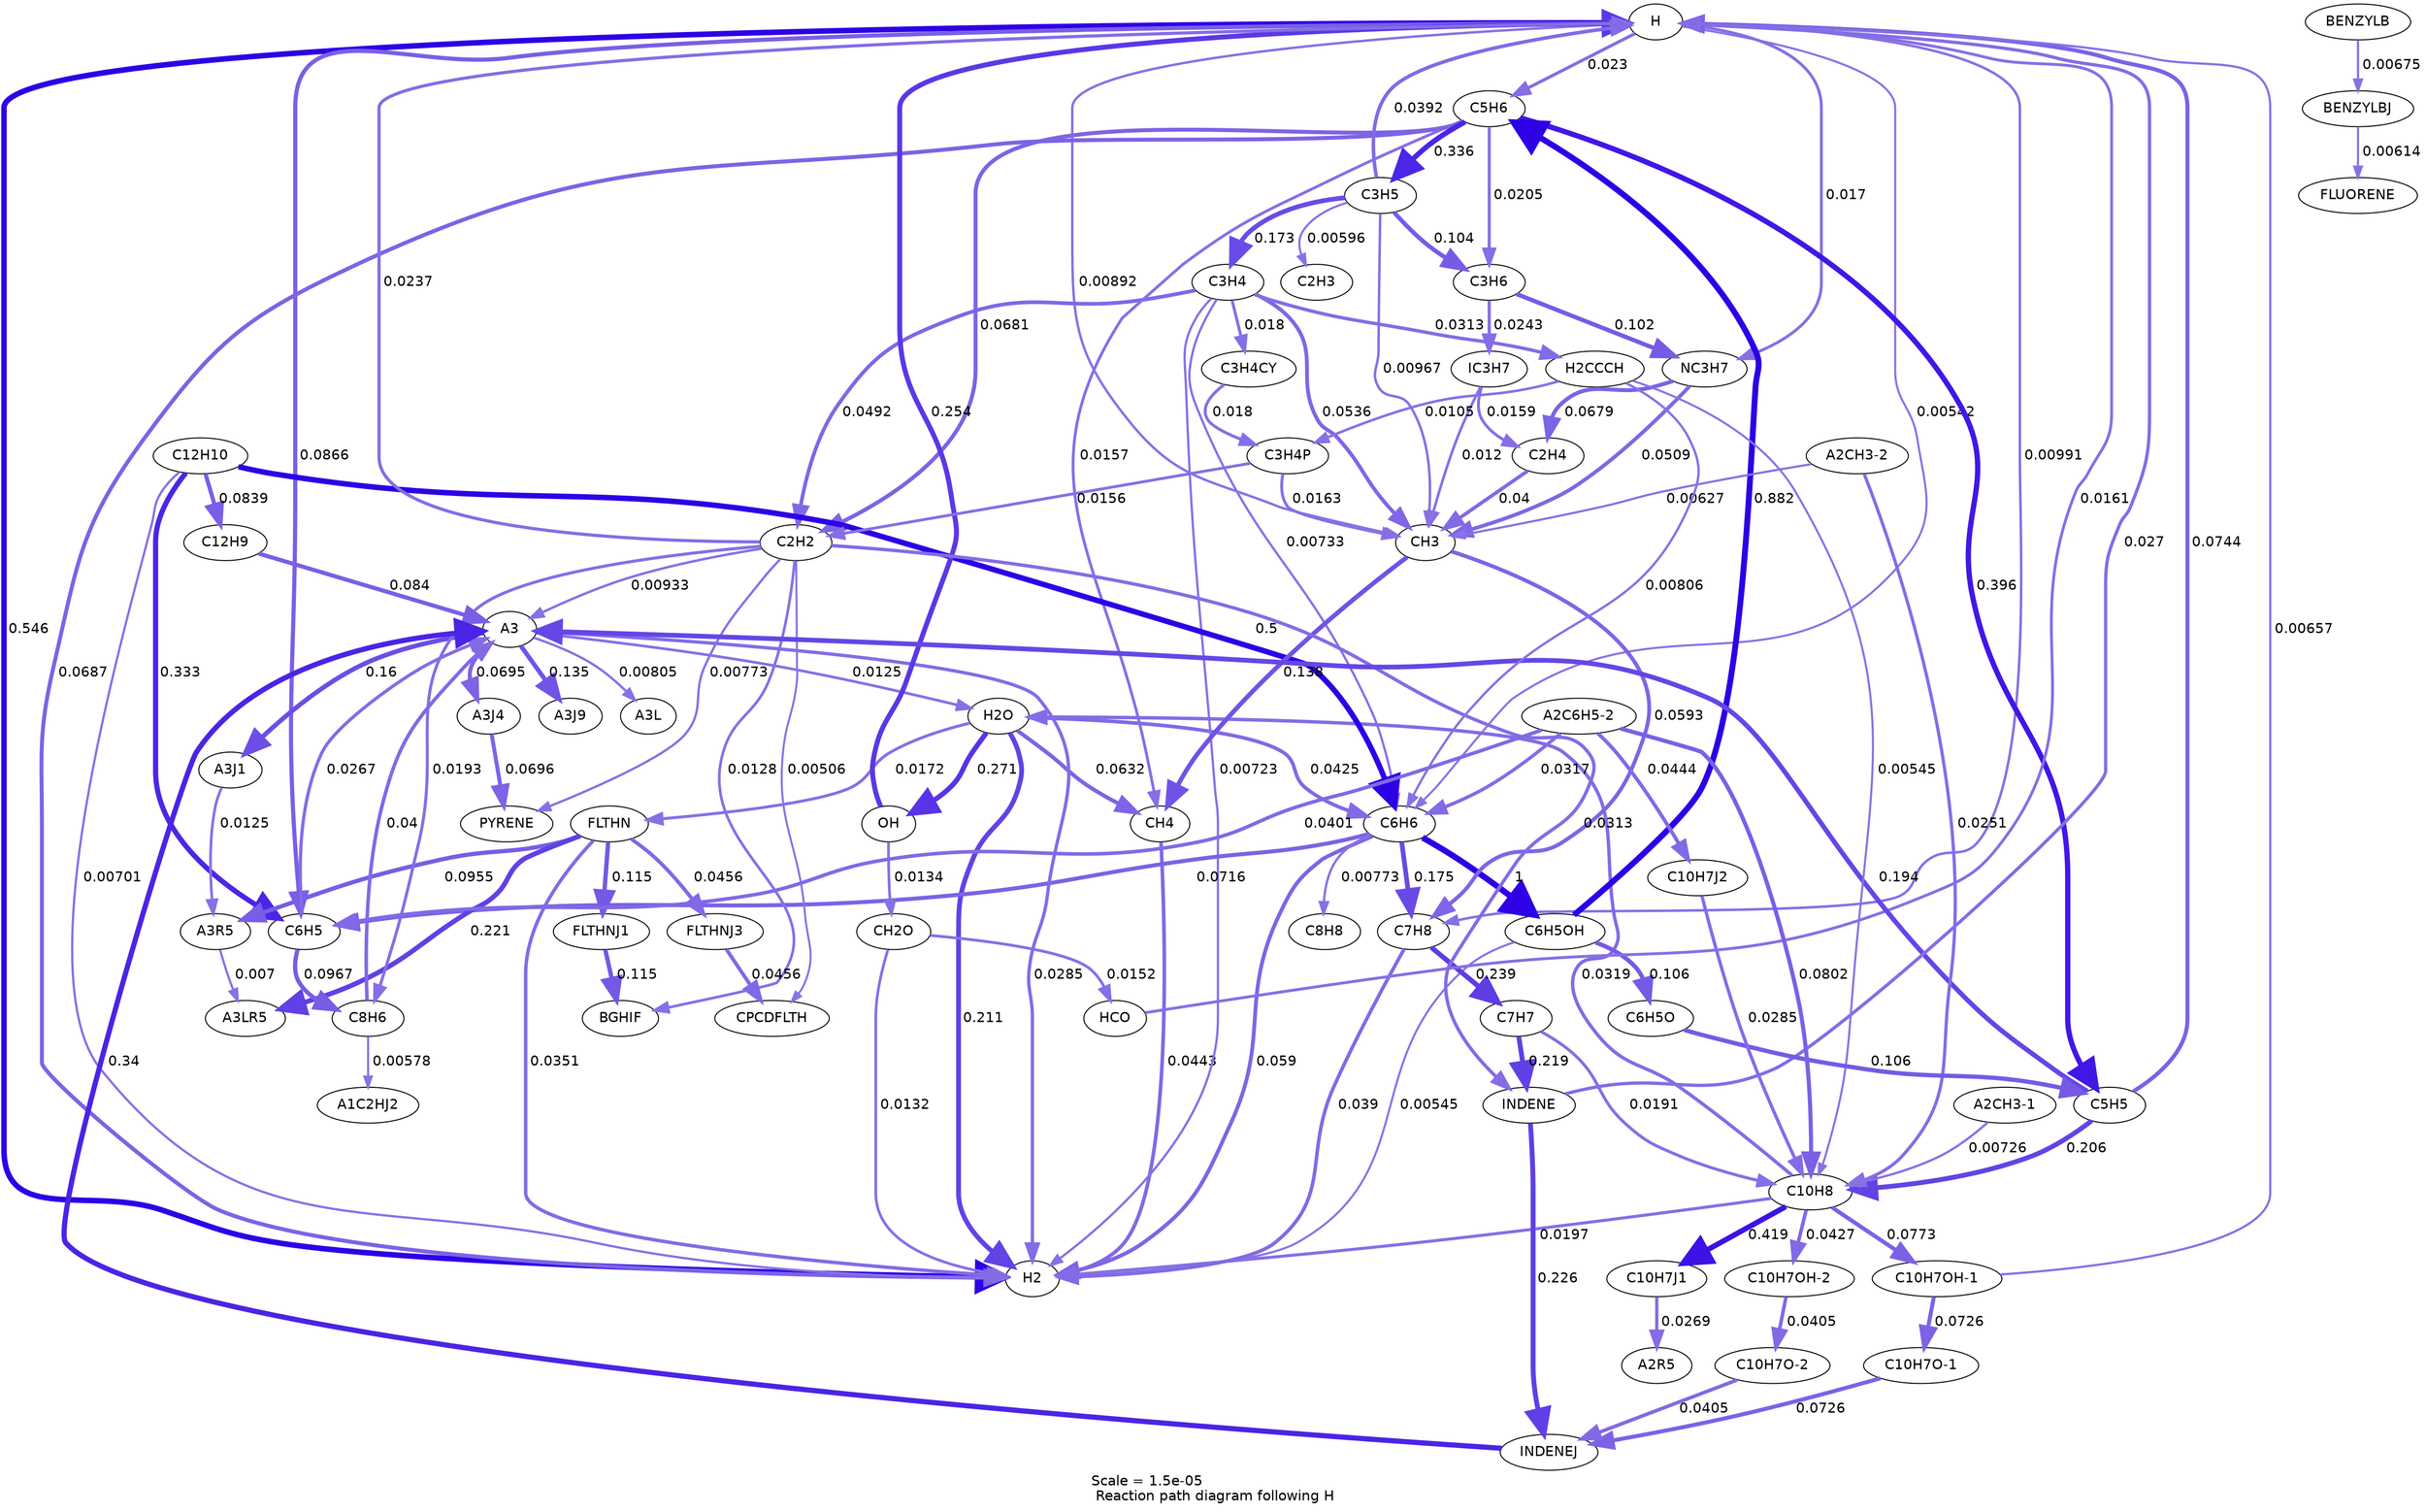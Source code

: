 digraph reaction_paths {
center=1;
s0 -> s1[fontname="Helvetica", style="setlinewidth(5.54)", arrowsize=2.77, color="0.7, 1.05, 0.9"
, label=" 0.546"];
s10 -> s1[fontname="Helvetica", style="setlinewidth(4.82)", arrowsize=2.41, color="0.7, 0.711, 0.9"
, label=" 0.211"];
s20 -> s1[fontname="Helvetica", style="setlinewidth(2.73)", arrowsize=1.37, color="0.7, 0.513, 0.9"
, label=" 0.0132"];
s7 -> s1[fontname="Helvetica", style="setlinewidth(3.65)", arrowsize=1.82, color="0.7, 0.544, 0.9"
, label=" 0.0443"];
s30 -> s1[fontname="Helvetica", style="setlinewidth(2.28)", arrowsize=1.14, color="0.7, 0.507, 0.9"
, label=" 0.00723"];
s76 -> s1[fontname="Helvetica", style="setlinewidth(3.98)", arrowsize=1.99, color="0.7, 0.569, 0.9"
, label=" 0.0687"];
s85 -> s1[fontname="Helvetica", style="setlinewidth(3.86)", arrowsize=1.93, color="0.7, 0.559, 0.9"
, label=" 0.059"];
s122 -> s1[fontname="Helvetica", style="setlinewidth(3.04)", arrowsize=1.52, color="0.7, 0.52, 0.9"
, label=" 0.0197"];
s99 -> s1[fontname="Helvetica", style="setlinewidth(2.07)", arrowsize=1.03, color="0.7, 0.505, 0.9"
, label=" 0.00545"];
s96 -> s1[fontname="Helvetica", style="setlinewidth(3.55)", arrowsize=1.78, color="0.7, 0.539, 0.9"
, label=" 0.039"];
s148 -> s1[fontname="Helvetica", style="setlinewidth(2.26)", arrowsize=1.13, color="0.7, 0.507, 0.9"
, label=" 0.00701"];
s171 -> s1[fontname="Helvetica", style="setlinewidth(3.32)", arrowsize=1.66, color="0.7, 0.529, 0.9"
, label=" 0.0285"];
s197 -> s1[fontname="Helvetica", style="setlinewidth(3.47)", arrowsize=1.74, color="0.7, 0.535, 0.9"
, label=" 0.0351"];
s9 -> s0[fontname="Helvetica", style="setlinewidth(4.96)", arrowsize=2.48, color="0.7, 0.754, 0.9"
, label=" 0.254"];
s17 -> s0[fontname="Helvetica", style="setlinewidth(2.88)", arrowsize=1.44, color="0.7, 0.516, 0.9"
, label=" 0.0161"];
s0 -> s6[fontname="Helvetica", style="setlinewidth(2.44)", arrowsize=1.22, color="0.7, 0.509, 0.9"
, label=" 0.00892"];
s13 -> s0[fontname="Helvetica", style="setlinewidth(3.17)", arrowsize=1.59, color="0.7, 0.524, 0.9"
, label=" 0.0237"];
s34 -> s0[fontname="Helvetica", style="setlinewidth(3.56)", arrowsize=1.78, color="0.7, 0.539, 0.9"
, label=" 0.0392"];
s0 -> s39[fontname="Helvetica", style="setlinewidth(2.92)", arrowsize=1.46, color="0.7, 0.517, 0.9"
, label=" 0.017"];
s73 -> s0[fontname="Helvetica", style="setlinewidth(4.04)", arrowsize=2.02, color="0.7, 0.574, 0.9"
, label=" 0.0744"];
s0 -> s76[fontname="Helvetica", style="setlinewidth(3.15)", arrowsize=1.58, color="0.7, 0.523, 0.9"
, label=" 0.023"];
s0 -> s85[fontname="Helvetica", style="setlinewidth(2.06)", arrowsize=1.03, color="0.7, 0.505, 0.9"
, label=" 0.00542"];
s0 -> s83[fontname="Helvetica", style="setlinewidth(4.15)", arrowsize=2.08, color="0.7, 0.587, 0.9"
, label=" 0.0866"];
s0 -> s96[fontname="Helvetica", style="setlinewidth(2.52)", arrowsize=1.26, color="0.7, 0.51, 0.9"
, label=" 0.00991"];
s129 -> s0[fontname="Helvetica", style="setlinewidth(2.21)", arrowsize=1.1, color="0.7, 0.507, 0.9"
, label=" 0.00657"];
s116 -> s0[fontname="Helvetica", style="setlinewidth(3.27)", arrowsize=1.64, color="0.7, 0.527, 0.9"
, label=" 0.027"];
s10 -> s9[fontname="Helvetica", style="setlinewidth(5.01)", arrowsize=2.51, color="0.7, 0.771, 0.9"
, label=" 0.271"];
s10 -> s7[fontname="Helvetica", style="setlinewidth(3.92)", arrowsize=1.96, color="0.7, 0.563, 0.9"
, label=" 0.0632"];
s10 -> s85[fontname="Helvetica", style="setlinewidth(3.61)", arrowsize=1.81, color="0.7, 0.542, 0.9"
, label=" 0.0425"];
s122 -> s10[fontname="Helvetica", style="setlinewidth(3.4)", arrowsize=1.7, color="0.7, 0.532, 0.9"
, label=" 0.0319"];
s171 -> s10[fontname="Helvetica", style="setlinewidth(2.69)", arrowsize=1.35, color="0.7, 0.513, 0.9"
, label=" 0.0125"];
s10 -> s197[fontname="Helvetica", style="setlinewidth(2.93)", arrowsize=1.47, color="0.7, 0.517, 0.9"
, label=" 0.0172"];
s9 -> s20[fontname="Helvetica", style="setlinewidth(2.74)", arrowsize=1.37, color="0.7, 0.513, 0.9"
, label=" 0.0134"];
s20 -> s17[fontname="Helvetica", style="setlinewidth(2.84)", arrowsize=1.42, color="0.7, 0.515, 0.9"
, label=" 0.0152"];
s6 -> s7[fontname="Helvetica", style="setlinewidth(4.51)", arrowsize=2.25, color="0.7, 0.638, 0.9"
, label=" 0.138"];
s15 -> s6[fontname="Helvetica", style="setlinewidth(3.57)", arrowsize=1.78, color="0.7, 0.54, 0.9"
, label=" 0.04"];
s40 -> s6[fontname="Helvetica", style="setlinewidth(2.66)", arrowsize=1.33, color="0.7, 0.512, 0.9"
, label=" 0.012"];
s34 -> s6[fontname="Helvetica", style="setlinewidth(2.5)", arrowsize=1.25, color="0.7, 0.51, 0.9"
, label=" 0.00967"];
s30 -> s6[fontname="Helvetica", style="setlinewidth(3.79)", arrowsize=1.9, color="0.7, 0.554, 0.9"
, label=" 0.0536"];
s39 -> s6[fontname="Helvetica", style="setlinewidth(3.75)", arrowsize=1.88, color="0.7, 0.551, 0.9"
, label=" 0.0509"];
s31 -> s6[fontname="Helvetica", style="setlinewidth(2.89)", arrowsize=1.45, color="0.7, 0.516, 0.9"
, label=" 0.0163"];
s6 -> s96[fontname="Helvetica", style="setlinewidth(3.87)", arrowsize=1.93, color="0.7, 0.559, 0.9"
, label=" 0.0593"];
s126 -> s6[fontname="Helvetica", style="setlinewidth(2.17)", arrowsize=1.09, color="0.7, 0.506, 0.9"
, label=" 0.00627"];
s76 -> s7[fontname="Helvetica", style="setlinewidth(2.86)", arrowsize=1.43, color="0.7, 0.516, 0.9"
, label=" 0.0157"];
s40 -> s15[fontname="Helvetica", style="setlinewidth(2.88)", arrowsize=1.44, color="0.7, 0.516, 0.9"
, label=" 0.0159"];
s39 -> s15[fontname="Helvetica", style="setlinewidth(3.97)", arrowsize=1.98, color="0.7, 0.568, 0.9"
, label=" 0.0679"];
s30 -> s13[fontname="Helvetica", style="setlinewidth(3.73)", arrowsize=1.86, color="0.7, 0.549, 0.9"
, label=" 0.0492"];
s31 -> s13[fontname="Helvetica", style="setlinewidth(2.86)", arrowsize=1.43, color="0.7, 0.516, 0.9"
, label=" 0.0156"];
s76 -> s13[fontname="Helvetica", style="setlinewidth(3.97)", arrowsize=1.99, color="0.7, 0.568, 0.9"
, label=" 0.0681"];
s13 -> s101[fontname="Helvetica", style="setlinewidth(3.02)", arrowsize=1.51, color="0.7, 0.519, 0.9"
, label=" 0.0193"];
s13 -> s116[fontname="Helvetica", style="setlinewidth(3.39)", arrowsize=1.69, color="0.7, 0.531, 0.9"
, label=" 0.0313"];
s13 -> s171[fontname="Helvetica", style="setlinewidth(2.47)", arrowsize=1.24, color="0.7, 0.509, 0.9"
, label=" 0.00933"];
s13 -> s214[fontname="Helvetica", style="setlinewidth(2.01)", arrowsize=1, color="0.7, 0.505, 0.9"
, label=" 0.00506"];
s13 -> s200[fontname="Helvetica", style="setlinewidth(2.33)", arrowsize=1.16, color="0.7, 0.508, 0.9"
, label=" 0.00773"];
s13 -> s215[fontname="Helvetica", style="setlinewidth(2.71)", arrowsize=1.36, color="0.7, 0.513, 0.9"
, label=" 0.0128"];
s34 -> s14[fontname="Helvetica", style="setlinewidth(2.13)", arrowsize=1.07, color="0.7, 0.506, 0.9"
, label=" 0.00596"];
s36 -> s40[fontname="Helvetica", style="setlinewidth(3.19)", arrowsize=1.6, color="0.7, 0.524, 0.9"
, label=" 0.0243"];
s34 -> s36[fontname="Helvetica", style="setlinewidth(4.29)", arrowsize=2.15, color="0.7, 0.604, 0.9"
, label=" 0.104"];
s36 -> s39[fontname="Helvetica", style="setlinewidth(4.27)", arrowsize=2.14, color="0.7, 0.602, 0.9"
, label=" 0.102"];
s76 -> s36[fontname="Helvetica", style="setlinewidth(3.07)", arrowsize=1.53, color="0.7, 0.521, 0.9"
, label=" 0.0205"];
s30 -> s28[fontname="Helvetica", style="setlinewidth(3.39)", arrowsize=1.69, color="0.7, 0.531, 0.9"
, label=" 0.0313"];
s28 -> s31[fontname="Helvetica", style="setlinewidth(2.56)", arrowsize=1.28, color="0.7, 0.511, 0.9"
, label=" 0.0105"];
s28 -> s85[fontname="Helvetica", style="setlinewidth(2.36)", arrowsize=1.18, color="0.7, 0.508, 0.9"
, label=" 0.00806"];
s28 -> s122[fontname="Helvetica", style="setlinewidth(2.07)", arrowsize=1.03, color="0.7, 0.505, 0.9"
, label=" 0.00545"];
s34 -> s30[fontname="Helvetica", style="setlinewidth(4.67)", arrowsize=2.34, color="0.7, 0.673, 0.9"
, label=" 0.173"];
s76 -> s34[fontname="Helvetica", style="setlinewidth(5.18)", arrowsize=2.59, color="0.7, 0.836, 0.9"
, label=" 0.336"];
s30 -> s29[fontname="Helvetica", style="setlinewidth(2.97)", arrowsize=1.48, color="0.7, 0.518, 0.9"
, label=" 0.018"];
s30 -> s85[fontname="Helvetica", style="setlinewidth(2.29)", arrowsize=1.14, color="0.7, 0.507, 0.9"
, label=" 0.00733"];
s29 -> s31[fontname="Helvetica", style="setlinewidth(2.97)", arrowsize=1.48, color="0.7, 0.518, 0.9"
, label=" 0.018"];
s76 -> s73[fontname="Helvetica", style="setlinewidth(5.3)", arrowsize=2.65, color="0.7, 0.896, 0.9"
, label=" 0.396"];
s73 -> s122[fontname="Helvetica", style="setlinewidth(4.81)", arrowsize=2.4, color="0.7, 0.706, 0.9"
, label=" 0.206"];
s97 -> s73[fontname="Helvetica", style="setlinewidth(4.31)", arrowsize=2.15, color="0.7, 0.606, 0.9"
, label=" 0.106"];
s73 -> s171[fontname="Helvetica", style="setlinewidth(4.76)", arrowsize=2.38, color="0.7, 0.694, 0.9"
, label=" 0.194"];
s99 -> s76[fontname="Helvetica", style="setlinewidth(5.9)", arrowsize=2.95, color="0.7, 1.38, 0.9"
, label=" 0.882"];
s85 -> s83[fontname="Helvetica", style="setlinewidth(4.01)", arrowsize=2, color="0.7, 0.572, 0.9"
, label=" 0.0716"];
s85 -> s99[fontname="Helvetica", style="setlinewidth(6)", arrowsize=3, color="0.7, 1.5, 0.9"
, label=" 1"];
s85 -> s96[fontname="Helvetica", style="setlinewidth(4.68)", arrowsize=2.34, color="0.7, 0.675, 0.9"
, label=" 0.175"];
s85 -> s104[fontname="Helvetica", style="setlinewidth(2.33)", arrowsize=1.16, color="0.7, 0.508, 0.9"
, label=" 0.00773"];
s148 -> s85[fontname="Helvetica", style="setlinewidth(5.48)", arrowsize=2.74, color="0.7, 1, 0.9"
, label=" 0.5"];
s196 -> s85[fontname="Helvetica", style="setlinewidth(3.4)", arrowsize=1.7, color="0.7, 0.532, 0.9"
, label=" 0.0317"];
s83 -> s101[fontname="Helvetica", style="setlinewidth(4.24)", arrowsize=2.12, color="0.7, 0.597, 0.9"
, label=" 0.0967"];
s148 -> s83[fontname="Helvetica", style="setlinewidth(5.17)", arrowsize=2.58, color="0.7, 0.833, 0.9"
, label=" 0.333"];
s83 -> s171[fontname="Helvetica", style="setlinewidth(3.26)", arrowsize=1.63, color="0.7, 0.527, 0.9"
, label=" 0.0267"];
s196 -> s83[fontname="Helvetica", style="setlinewidth(3.57)", arrowsize=1.79, color="0.7, 0.54, 0.9"
, label=" 0.0401"];
s122 -> s120[fontname="Helvetica", style="setlinewidth(5.34)", arrowsize=2.67, color="0.7, 0.919, 0.9"
, label=" 0.419"];
s121 -> s122[fontname="Helvetica", style="setlinewidth(3.31)", arrowsize=1.66, color="0.7, 0.528, 0.9"
, label=" 0.0285"];
s95 -> s122[fontname="Helvetica", style="setlinewidth(3.01)", arrowsize=1.51, color="0.7, 0.519, 0.9"
, label=" 0.0191"];
s122 -> s129[fontname="Helvetica", style="setlinewidth(4.07)", arrowsize=2.03, color="0.7, 0.577, 0.9"
, label=" 0.0773"];
s122 -> s130[fontname="Helvetica", style="setlinewidth(3.62)", arrowsize=1.81, color="0.7, 0.543, 0.9"
, label=" 0.0427"];
s125 -> s122[fontname="Helvetica", style="setlinewidth(2.28)", arrowsize=1.14, color="0.7, 0.507, 0.9"
, label=" 0.00726"];
s126 -> s122[fontname="Helvetica", style="setlinewidth(3.22)", arrowsize=1.61, color="0.7, 0.525, 0.9"
, label=" 0.0251"];
s196 -> s122[fontname="Helvetica", style="setlinewidth(4.1)", arrowsize=2.05, color="0.7, 0.58, 0.9"
, label=" 0.0802"];
s120 -> s141[fontname="Helvetica", style="setlinewidth(3.27)", arrowsize=1.63, color="0.7, 0.527, 0.9"
, label=" 0.0269"];
s196 -> s121[fontname="Helvetica", style="setlinewidth(3.65)", arrowsize=1.82, color="0.7, 0.544, 0.9"
, label=" 0.0444"];
s99 -> s97[fontname="Helvetica", style="setlinewidth(4.3)", arrowsize=2.15, color="0.7, 0.606, 0.9"
, label=" 0.106"];
s96 -> s95[fontname="Helvetica", style="setlinewidth(4.92)", arrowsize=2.46, color="0.7, 0.739, 0.9"
, label=" 0.239"];
s95 -> s116[fontname="Helvetica", style="setlinewidth(4.85)", arrowsize=2.43, color="0.7, 0.719, 0.9"
, label=" 0.219"];
s101 -> s100[fontname="Helvetica", style="setlinewidth(2.11)", arrowsize=1.05, color="0.7, 0.506, 0.9"
, label=" 0.00578"];
s101 -> s171[fontname="Helvetica", style="setlinewidth(3.57)", arrowsize=1.79, color="0.7, 0.54, 0.9"
, label=" 0.04"];
s148 -> s144[fontname="Helvetica", style="setlinewidth(4.13)", arrowsize=2.06, color="0.7, 0.584, 0.9"
, label=" 0.0839"];
s144 -> s171[fontname="Helvetica", style="setlinewidth(4.13)", arrowsize=2.06, color="0.7, 0.584, 0.9"
, label=" 0.084"];
s129 -> s127[fontname="Helvetica", style="setlinewidth(4.02)", arrowsize=2.01, color="0.7, 0.573, 0.9"
, label=" 0.0726"];
s127 -> s114[fontname="Helvetica", style="setlinewidth(4.02)", arrowsize=2.01, color="0.7, 0.573, 0.9"
, label=" 0.0726"];
s130 -> s128[fontname="Helvetica", style="setlinewidth(3.58)", arrowsize=1.79, color="0.7, 0.541, 0.9"
, label=" 0.0405"];
s128 -> s114[fontname="Helvetica", style="setlinewidth(3.58)", arrowsize=1.79, color="0.7, 0.541, 0.9"
, label=" 0.0405"];
s116 -> s114[fontname="Helvetica", style="setlinewidth(4.88)", arrowsize=2.44, color="0.7, 0.726, 0.9"
, label=" 0.226"];
s114 -> s171[fontname="Helvetica", style="setlinewidth(5.19)", arrowsize=2.59, color="0.7, 0.84, 0.9"
, label=" 0.34"];
s171 -> s164[fontname="Helvetica", style="setlinewidth(4.61)", arrowsize=2.31, color="0.7, 0.66, 0.9"
, label=" 0.16"];
s171 -> s166[fontname="Helvetica", style="setlinewidth(3.99)", arrowsize=1.99, color="0.7, 0.57, 0.9"
, label=" 0.0695"];
s171 -> s167[fontname="Helvetica", style="setlinewidth(4.49)", arrowsize=2.25, color="0.7, 0.635, 0.9"
, label=" 0.135"];
s171 -> s172[fontname="Helvetica", style="setlinewidth(2.36)", arrowsize=1.18, color="0.7, 0.508, 0.9"
, label=" 0.00805"];
s164 -> s198[fontname="Helvetica", style="setlinewidth(2.69)", arrowsize=1.35, color="0.7, 0.513, 0.9"
, label=" 0.0125"];
s166 -> s200[fontname="Helvetica", style="setlinewidth(3.99)", arrowsize=1.99, color="0.7, 0.57, 0.9"
, label=" 0.0696"];
s198 -> s199[fontname="Helvetica", style="setlinewidth(2.25)", arrowsize=1.13, color="0.7, 0.507, 0.9"
, label=" 0.007"];
s197 -> s198[fontname="Helvetica", style="setlinewidth(4.23)", arrowsize=2.11, color="0.7, 0.596, 0.9"
, label=" 0.0955"];
s197 -> s199[fontname="Helvetica", style="setlinewidth(4.86)", arrowsize=2.43, color="0.7, 0.721, 0.9"
, label=" 0.221"];
s152 -> s151[fontname="Helvetica", style="setlinewidth(2.23)", arrowsize=1.11, color="0.7, 0.507, 0.9"
, label=" 0.00675"];
s151 -> s150[fontname="Helvetica", style="setlinewidth(2.15)", arrowsize=1.08, color="0.7, 0.506, 0.9"
, label=" 0.00614"];
s197 -> s187[fontname="Helvetica", style="setlinewidth(4.37)", arrowsize=2.18, color="0.7, 0.615, 0.9"
, label=" 0.115"];
s197 -> s188[fontname="Helvetica", style="setlinewidth(3.67)", arrowsize=1.83, color="0.7, 0.546, 0.9"
, label=" 0.0456"];
s187 -> s215[fontname="Helvetica", style="setlinewidth(4.37)", arrowsize=2.18, color="0.7, 0.615, 0.9"
, label=" 0.115"];
s188 -> s214[fontname="Helvetica", style="setlinewidth(3.67)", arrowsize=1.83, color="0.7, 0.546, 0.9"
, label=" 0.0456"];
s0 [ fontname="Helvetica", label="H"];
s1 [ fontname="Helvetica", label="H2"];
s6 [ fontname="Helvetica", label="CH3"];
s7 [ fontname="Helvetica", label="CH4"];
s9 [ fontname="Helvetica", label="OH"];
s10 [ fontname="Helvetica", label="H2O"];
s13 [ fontname="Helvetica", label="C2H2"];
s14 [ fontname="Helvetica", label="C2H3"];
s15 [ fontname="Helvetica", label="C2H4"];
s17 [ fontname="Helvetica", label="HCO"];
s20 [ fontname="Helvetica", label="CH2O"];
s28 [ fontname="Helvetica", label="H2CCCH"];
s29 [ fontname="Helvetica", label="C3H4CY"];
s30 [ fontname="Helvetica", label="C3H4"];
s31 [ fontname="Helvetica", label="C3H4P"];
s34 [ fontname="Helvetica", label="C3H5"];
s36 [ fontname="Helvetica", label="C3H6"];
s39 [ fontname="Helvetica", label="NC3H7"];
s40 [ fontname="Helvetica", label="IC3H7"];
s73 [ fontname="Helvetica", label="C5H5"];
s76 [ fontname="Helvetica", label="C5H6"];
s83 [ fontname="Helvetica", label="C6H5"];
s85 [ fontname="Helvetica", label="C6H6"];
s95 [ fontname="Helvetica", label="C7H7"];
s96 [ fontname="Helvetica", label="C7H8"];
s97 [ fontname="Helvetica", label="C6H5O"];
s99 [ fontname="Helvetica", label="C6H5OH"];
s100 [ fontname="Helvetica", label="A1C2HJ2"];
s101 [ fontname="Helvetica", label="C8H6"];
s104 [ fontname="Helvetica", label="C8H8"];
s114 [ fontname="Helvetica", label="INDENEJ"];
s116 [ fontname="Helvetica", label="INDENE"];
s120 [ fontname="Helvetica", label="C10H7J1"];
s121 [ fontname="Helvetica", label="C10H7J2"];
s122 [ fontname="Helvetica", label="C10H8"];
s125 [ fontname="Helvetica", label="A2CH3-1"];
s126 [ fontname="Helvetica", label="A2CH3-2"];
s127 [ fontname="Helvetica", label="C10H7O-1"];
s128 [ fontname="Helvetica", label="C10H7O-2"];
s129 [ fontname="Helvetica", label="C10H7OH-1"];
s130 [ fontname="Helvetica", label="C10H7OH-2"];
s141 [ fontname="Helvetica", label="A2R5"];
s144 [ fontname="Helvetica", label="C12H9"];
s148 [ fontname="Helvetica", label="C12H10"];
s150 [ fontname="Helvetica", label="FLUORENE"];
s151 [ fontname="Helvetica", label="BENZYLBJ"];
s152 [ fontname="Helvetica", label="BENZYLB"];
s164 [ fontname="Helvetica", label="A3J1"];
s166 [ fontname="Helvetica", label="A3J4"];
s167 [ fontname="Helvetica", label="A3J9"];
s171 [ fontname="Helvetica", label="A3"];
s172 [ fontname="Helvetica", label="A3L"];
s187 [ fontname="Helvetica", label="FLTHNJ1"];
s188 [ fontname="Helvetica", label="FLTHNJ3"];
s196 [ fontname="Helvetica", label="A2C6H5-2"];
s197 [ fontname="Helvetica", label="FLTHN"];
s198 [ fontname="Helvetica", label="A3R5"];
s199 [ fontname="Helvetica", label="A3LR5"];
s200 [ fontname="Helvetica", label="PYRENE"];
s214 [ fontname="Helvetica", label="CPCDFLTH"];
s215 [ fontname="Helvetica", label="BGHIF"];
 label = "Scale = 1.5e-05\l Reaction path diagram following H";
 fontname = "Helvetica";
}
